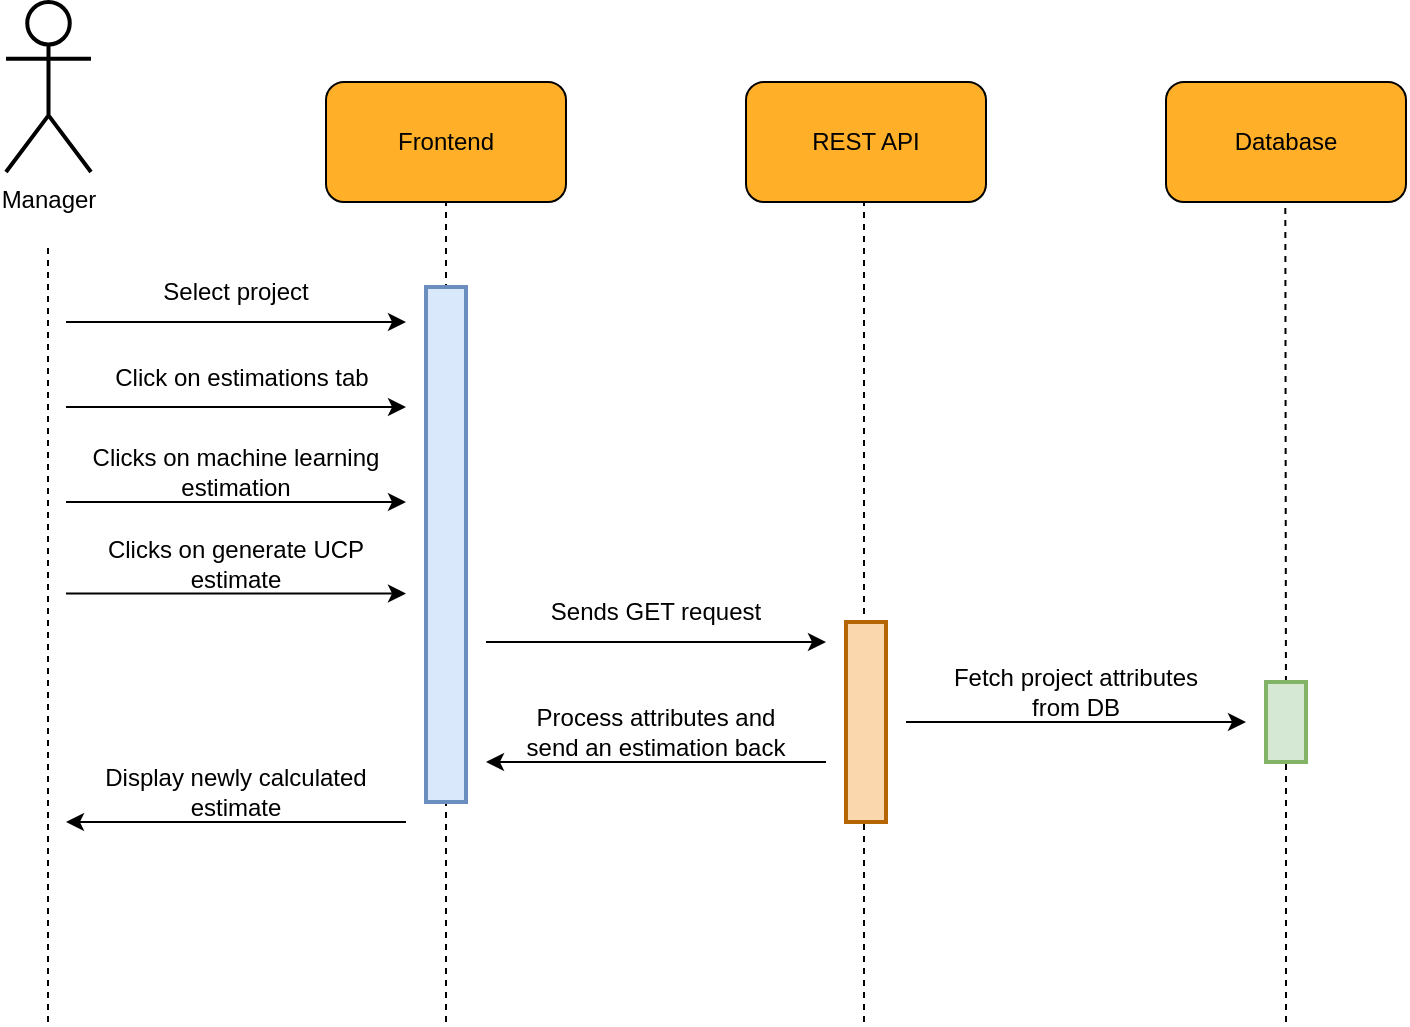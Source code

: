 <mxfile version="16.1.2" type="device"><diagram id="fTZNbeykIAPKoEkoHmXQ" name="Page-1"><mxGraphModel dx="1102" dy="981" grid="1" gridSize="10" guides="1" tooltips="1" connect="1" arrows="1" fold="1" page="1" pageScale="1" pageWidth="850" pageHeight="1100" math="0" shadow="0"><root><mxCell id="0"/><mxCell id="1" parent="0"/><mxCell id="fxFOl_g2K2xtaqI9tkaa-1" value="" style="endArrow=none;dashed=1;html=1;rounded=0;jumpSize=6;strokeWidth=1;startArrow=none;fontSize=12;" edge="1" parent="1"><mxGeometry width="50" height="50" relative="1" as="geometry"><mxPoint x="479" y="700" as="sourcePoint"/><mxPoint x="479" y="290.0" as="targetPoint"/></mxGeometry></mxCell><mxCell id="fxFOl_g2K2xtaqI9tkaa-2" value="" style="group;fontSize=12;" vertex="1" connectable="0" parent="1"><mxGeometry x="210" y="230" width="120" height="60" as="geometry"/></mxCell><mxCell id="fxFOl_g2K2xtaqI9tkaa-3" value="" style="rounded=1;whiteSpace=wrap;html=1;fillColor=#FFAF28;fontSize=12;" vertex="1" parent="fxFOl_g2K2xtaqI9tkaa-2"><mxGeometry width="120" height="60" as="geometry"/></mxCell><mxCell id="fxFOl_g2K2xtaqI9tkaa-4" value="&lt;font style=&quot;font-size: 12px;&quot;&gt;Frontend&lt;/font&gt;" style="text;html=1;strokeColor=none;fillColor=none;align=center;verticalAlign=middle;whiteSpace=wrap;rounded=0;fontSize=12;" vertex="1" parent="fxFOl_g2K2xtaqI9tkaa-2"><mxGeometry x="30" y="15" width="60" height="30" as="geometry"/></mxCell><mxCell id="fxFOl_g2K2xtaqI9tkaa-5" value="" style="group;fontSize=12;" vertex="1" connectable="0" parent="1"><mxGeometry x="420" y="230" width="120" height="60" as="geometry"/></mxCell><mxCell id="fxFOl_g2K2xtaqI9tkaa-6" value="" style="rounded=1;whiteSpace=wrap;html=1;fillColor=#FFAF28;fontSize=12;" vertex="1" parent="fxFOl_g2K2xtaqI9tkaa-5"><mxGeometry width="120" height="60" as="geometry"/></mxCell><mxCell id="fxFOl_g2K2xtaqI9tkaa-7" value="&lt;font style=&quot;font-size: 12px;&quot;&gt;REST API&lt;/font&gt;" style="text;html=1;strokeColor=none;fillColor=none;align=center;verticalAlign=middle;whiteSpace=wrap;rounded=0;fontSize=12;" vertex="1" parent="fxFOl_g2K2xtaqI9tkaa-5"><mxGeometry x="30" y="15" width="60" height="30" as="geometry"/></mxCell><mxCell id="fxFOl_g2K2xtaqI9tkaa-8" value="" style="endArrow=none;dashed=1;html=1;rounded=0;entryX=0.5;entryY=1;entryDx=0;entryDy=0;jumpSize=6;strokeWidth=1;fontSize=12;" edge="1" parent="1" target="fxFOl_g2K2xtaqI9tkaa-3"><mxGeometry width="50" height="50" relative="1" as="geometry"><mxPoint x="270" y="700" as="sourcePoint"/><mxPoint x="420" y="210" as="targetPoint"/></mxGeometry></mxCell><mxCell id="fxFOl_g2K2xtaqI9tkaa-9" value="Manager" style="shape=umlActor;verticalLabelPosition=bottom;verticalAlign=top;html=1;outlineConnect=0;rounded=1;strokeWidth=2;fontSize=12;" vertex="1" parent="1"><mxGeometry x="50" y="190" width="42.5" height="85" as="geometry"/></mxCell><mxCell id="fxFOl_g2K2xtaqI9tkaa-10" value="" style="endArrow=none;dashed=1;html=1;rounded=0;jumpSize=6;strokeWidth=1;fontSize=12;" edge="1" parent="1"><mxGeometry width="50" height="50" relative="1" as="geometry"><mxPoint x="71" y="700" as="sourcePoint"/><mxPoint x="71" y="310.0" as="targetPoint"/></mxGeometry></mxCell><mxCell id="fxFOl_g2K2xtaqI9tkaa-11" value="" style="group;fontSize=12;" vertex="1" connectable="0" parent="1"><mxGeometry x="630" y="230" width="120" height="60" as="geometry"/></mxCell><mxCell id="fxFOl_g2K2xtaqI9tkaa-12" value="" style="rounded=1;whiteSpace=wrap;html=1;fillColor=#FFAF28;fontSize=12;" vertex="1" parent="fxFOl_g2K2xtaqI9tkaa-11"><mxGeometry width="120" height="60" as="geometry"/></mxCell><mxCell id="fxFOl_g2K2xtaqI9tkaa-13" value="&lt;font style=&quot;font-size: 12px&quot;&gt;Database&lt;/font&gt;" style="text;html=1;strokeColor=none;fillColor=none;align=center;verticalAlign=middle;whiteSpace=wrap;rounded=0;fontSize=12;" vertex="1" parent="fxFOl_g2K2xtaqI9tkaa-11"><mxGeometry x="30" y="15" width="60" height="30" as="geometry"/></mxCell><mxCell id="fxFOl_g2K2xtaqI9tkaa-14" value="" style="endArrow=none;dashed=1;html=1;rounded=0;jumpSize=6;strokeWidth=1;fontSize=12;startArrow=none;" edge="1" parent="1" source="fxFOl_g2K2xtaqI9tkaa-21"><mxGeometry width="50" height="50" relative="1" as="geometry"><mxPoint x="689.66" y="790" as="sourcePoint"/><mxPoint x="689.66" y="290.0" as="targetPoint"/></mxGeometry></mxCell><mxCell id="fxFOl_g2K2xtaqI9tkaa-15" value="" style="endArrow=classic;html=1;rounded=0;" edge="1" parent="1"><mxGeometry width="50" height="50" relative="1" as="geometry"><mxPoint x="80" y="350.0" as="sourcePoint"/><mxPoint x="250" y="350.0" as="targetPoint"/></mxGeometry></mxCell><mxCell id="fxFOl_g2K2xtaqI9tkaa-16" value="Select project" style="text;html=1;strokeColor=none;fillColor=none;align=center;verticalAlign=middle;whiteSpace=wrap;rounded=0;" vertex="1" parent="1"><mxGeometry x="90" y="320" width="150" height="30" as="geometry"/></mxCell><mxCell id="fxFOl_g2K2xtaqI9tkaa-17" value="" style="endArrow=classic;html=1;rounded=0;" edge="1" parent="1"><mxGeometry width="50" height="50" relative="1" as="geometry"><mxPoint x="80" y="392.5" as="sourcePoint"/><mxPoint x="250" y="392.5" as="targetPoint"/></mxGeometry></mxCell><mxCell id="fxFOl_g2K2xtaqI9tkaa-18" value="Click on estimations tab" style="text;html=1;strokeColor=none;fillColor=none;align=center;verticalAlign=middle;whiteSpace=wrap;rounded=0;" vertex="1" parent="1"><mxGeometry x="92.5" y="362.5" width="150" height="30" as="geometry"/></mxCell><mxCell id="fxFOl_g2K2xtaqI9tkaa-19" value="" style="rounded=0;whiteSpace=wrap;html=1;fontSize=12;strokeWidth=2;fillColor=#dae8fc;strokeColor=#6c8ebf;" vertex="1" parent="1"><mxGeometry x="260" y="332.5" width="20" height="257.5" as="geometry"/></mxCell><mxCell id="fxFOl_g2K2xtaqI9tkaa-20" value="" style="rounded=0;whiteSpace=wrap;html=1;fontSize=12;strokeWidth=2;fillColor=#fad7ac;strokeColor=#b46504;" vertex="1" parent="1"><mxGeometry x="470" y="500" width="20" height="100" as="geometry"/></mxCell><mxCell id="fxFOl_g2K2xtaqI9tkaa-21" value="" style="rounded=0;whiteSpace=wrap;html=1;fontSize=12;strokeWidth=2;fillColor=#d5e8d4;strokeColor=#82b366;" vertex="1" parent="1"><mxGeometry x="680" y="530" width="20" height="40" as="geometry"/></mxCell><mxCell id="fxFOl_g2K2xtaqI9tkaa-22" value="" style="endArrow=none;dashed=1;html=1;rounded=0;jumpSize=6;strokeWidth=1;fontSize=12;startArrow=none;" edge="1" parent="1" target="fxFOl_g2K2xtaqI9tkaa-21"><mxGeometry width="50" height="50" relative="1" as="geometry"><mxPoint x="690" y="700" as="sourcePoint"/><mxPoint x="689.66" y="290" as="targetPoint"/></mxGeometry></mxCell><mxCell id="fxFOl_g2K2xtaqI9tkaa-23" value="" style="endArrow=classic;html=1;rounded=0;" edge="1" parent="1"><mxGeometry width="50" height="50" relative="1" as="geometry"><mxPoint x="80" y="440" as="sourcePoint"/><mxPoint x="250" y="440" as="targetPoint"/></mxGeometry></mxCell><mxCell id="fxFOl_g2K2xtaqI9tkaa-24" value="Clicks on machine learning estimation" style="text;html=1;strokeColor=none;fillColor=none;align=center;verticalAlign=middle;whiteSpace=wrap;rounded=0;" vertex="1" parent="1"><mxGeometry x="90" y="410" width="150" height="30" as="geometry"/></mxCell><mxCell id="fxFOl_g2K2xtaqI9tkaa-25" value="" style="endArrow=classic;html=1;rounded=0;" edge="1" parent="1"><mxGeometry width="50" height="50" relative="1" as="geometry"><mxPoint x="80" y="485.75" as="sourcePoint"/><mxPoint x="250" y="485.75" as="targetPoint"/></mxGeometry></mxCell><mxCell id="fxFOl_g2K2xtaqI9tkaa-26" value="Clicks on generate UCP estimate" style="text;html=1;strokeColor=none;fillColor=none;align=center;verticalAlign=middle;whiteSpace=wrap;rounded=0;" vertex="1" parent="1"><mxGeometry x="90" y="455.75" width="150" height="30" as="geometry"/></mxCell><mxCell id="fxFOl_g2K2xtaqI9tkaa-27" value="" style="endArrow=classic;html=1;rounded=0;" edge="1" parent="1"><mxGeometry width="50" height="50" relative="1" as="geometry"><mxPoint x="290" y="510" as="sourcePoint"/><mxPoint x="460" y="510" as="targetPoint"/></mxGeometry></mxCell><mxCell id="fxFOl_g2K2xtaqI9tkaa-28" value="Sends GET request" style="text;html=1;strokeColor=none;fillColor=none;align=center;verticalAlign=middle;whiteSpace=wrap;rounded=0;" vertex="1" parent="1"><mxGeometry x="300" y="480" width="150" height="30" as="geometry"/></mxCell><mxCell id="fxFOl_g2K2xtaqI9tkaa-29" value="" style="endArrow=classic;html=1;rounded=0;" edge="1" parent="1"><mxGeometry width="50" height="50" relative="1" as="geometry"><mxPoint x="500" y="550" as="sourcePoint"/><mxPoint x="670" y="550" as="targetPoint"/></mxGeometry></mxCell><mxCell id="fxFOl_g2K2xtaqI9tkaa-30" value="Fetch project attributes from DB" style="text;html=1;strokeColor=none;fillColor=none;align=center;verticalAlign=middle;whiteSpace=wrap;rounded=0;" vertex="1" parent="1"><mxGeometry x="510" y="520" width="150" height="30" as="geometry"/></mxCell><mxCell id="fxFOl_g2K2xtaqI9tkaa-31" value="" style="group" vertex="1" connectable="0" parent="1"><mxGeometry x="290" y="540" width="170" height="30" as="geometry"/></mxCell><mxCell id="fxFOl_g2K2xtaqI9tkaa-32" value="" style="endArrow=classic;html=1;rounded=0;" edge="1" parent="fxFOl_g2K2xtaqI9tkaa-31"><mxGeometry width="50" height="50" relative="1" as="geometry"><mxPoint x="170" y="30.0" as="sourcePoint"/><mxPoint y="30.0" as="targetPoint"/></mxGeometry></mxCell><mxCell id="fxFOl_g2K2xtaqI9tkaa-33" value="Process attributes and send an estimation back" style="text;html=1;strokeColor=none;fillColor=none;align=center;verticalAlign=middle;whiteSpace=wrap;rounded=0;" vertex="1" parent="fxFOl_g2K2xtaqI9tkaa-31"><mxGeometry x="10" width="150" height="30" as="geometry"/></mxCell><mxCell id="fxFOl_g2K2xtaqI9tkaa-34" value="" style="group" vertex="1" connectable="0" parent="1"><mxGeometry x="80" y="570" width="170" height="30" as="geometry"/></mxCell><mxCell id="fxFOl_g2K2xtaqI9tkaa-35" value="" style="endArrow=classic;html=1;rounded=0;" edge="1" parent="fxFOl_g2K2xtaqI9tkaa-34"><mxGeometry width="50" height="50" relative="1" as="geometry"><mxPoint x="170" y="30.0" as="sourcePoint"/><mxPoint y="30.0" as="targetPoint"/></mxGeometry></mxCell><mxCell id="fxFOl_g2K2xtaqI9tkaa-36" value="Display newly calculated estimate" style="text;html=1;strokeColor=none;fillColor=none;align=center;verticalAlign=middle;whiteSpace=wrap;rounded=0;" vertex="1" parent="fxFOl_g2K2xtaqI9tkaa-34"><mxGeometry x="10" width="150" height="30" as="geometry"/></mxCell></root></mxGraphModel></diagram></mxfile>